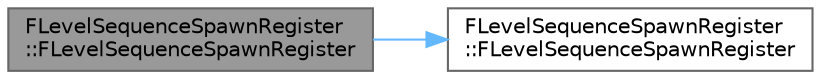 digraph "FLevelSequenceSpawnRegister::FLevelSequenceSpawnRegister"
{
 // INTERACTIVE_SVG=YES
 // LATEX_PDF_SIZE
  bgcolor="transparent";
  edge [fontname=Helvetica,fontsize=10,labelfontname=Helvetica,labelfontsize=10];
  node [fontname=Helvetica,fontsize=10,shape=box,height=0.2,width=0.4];
  rankdir="LR";
  Node1 [id="Node000001",label="FLevelSequenceSpawnRegister\l::FLevelSequenceSpawnRegister",height=0.2,width=0.4,color="gray40", fillcolor="grey60", style="filled", fontcolor="black",tooltip=" "];
  Node1 -> Node2 [id="edge1_Node000001_Node000002",color="steelblue1",style="solid",tooltip=" "];
  Node2 [id="Node000002",label="FLevelSequenceSpawnRegister\l::FLevelSequenceSpawnRegister",height=0.2,width=0.4,color="grey40", fillcolor="white", style="filled",URL="$d9/dbd/classFLevelSequenceSpawnRegister.html#abfdfc412ded8d8d0c26af3a3f2f09a08",tooltip=" "];
}
